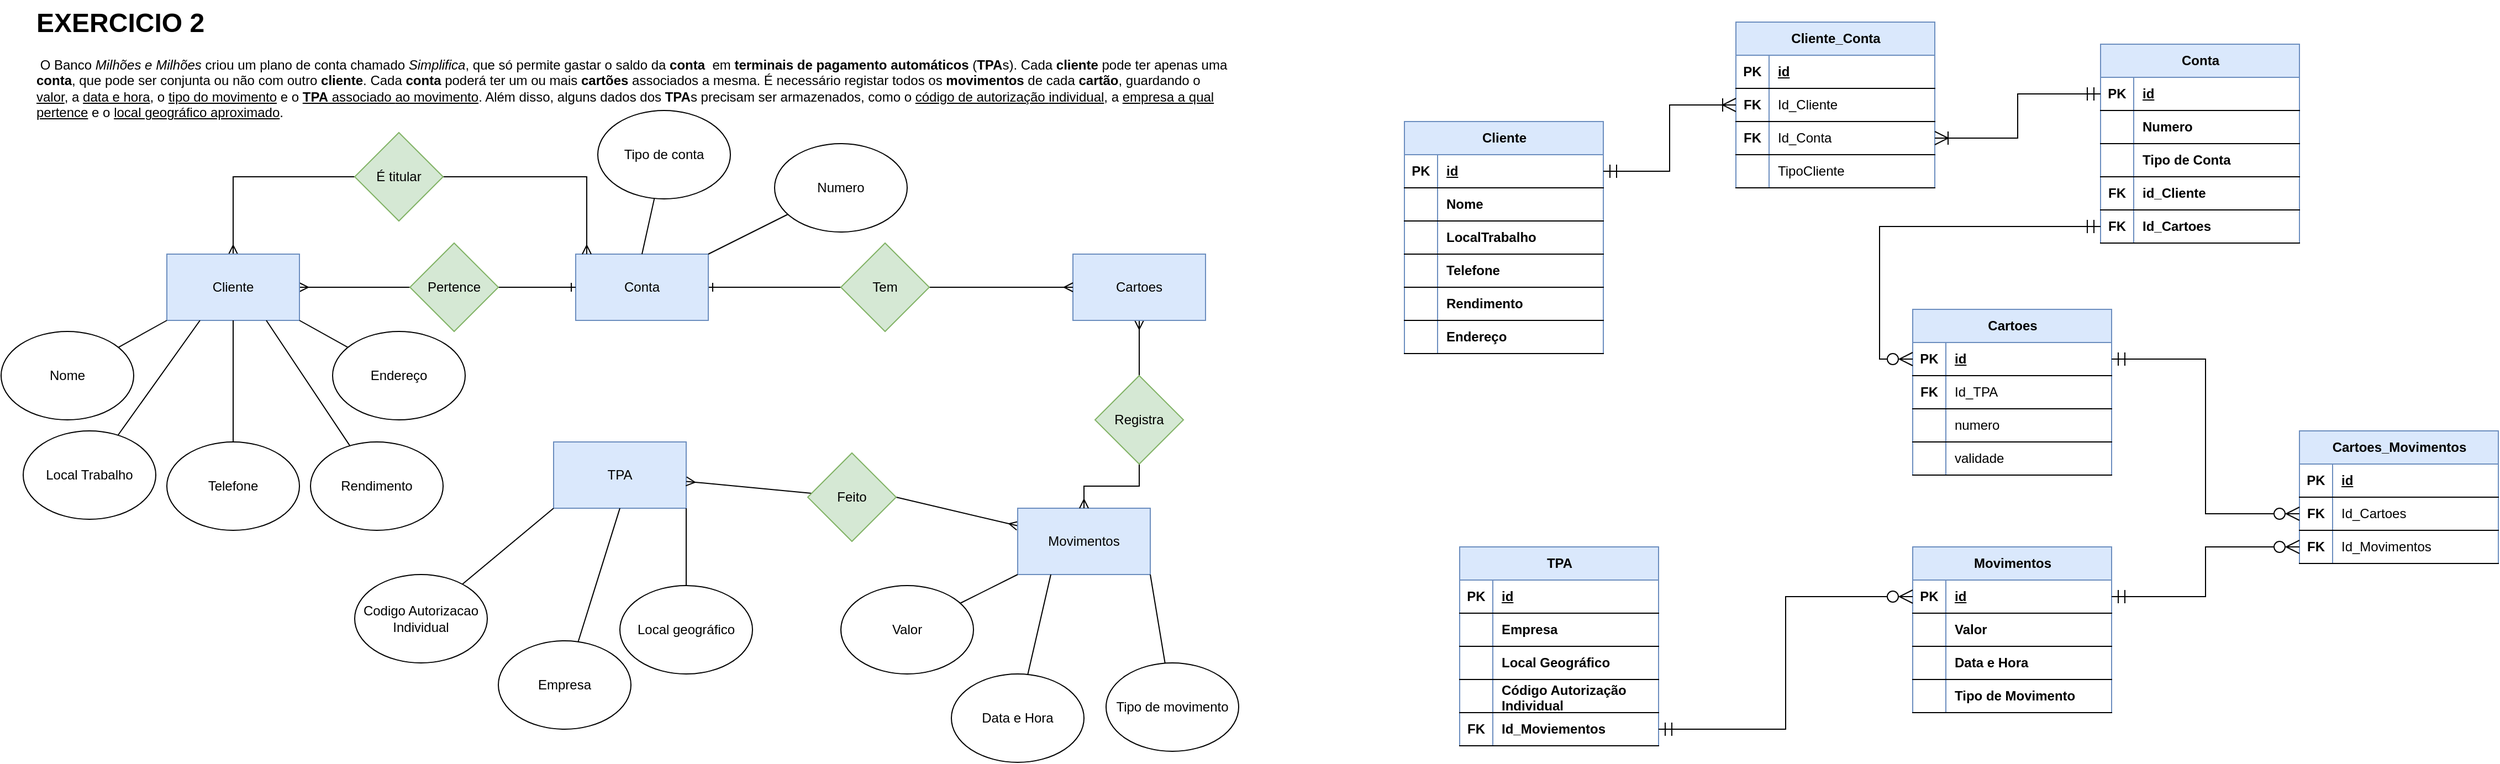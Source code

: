 <mxfile version="24.7.10">
  <diagram name="Página-1" id="wihK5rIHhUDzO9jzg5Nv">
    <mxGraphModel dx="1678" dy="921" grid="1" gridSize="10" guides="1" tooltips="1" connect="1" arrows="1" fold="1" page="1" pageScale="1" pageWidth="1169" pageHeight="827" math="0" shadow="0">
      <root>
        <mxCell id="0" />
        <mxCell id="1" parent="0" />
        <mxCell id="hxuD7A2hRZbyhnJo-juM-1" value="&lt;h1 style=&quot;margin-top: 0px;&quot;&gt;EXERCICIO 2&lt;/h1&gt;&lt;p&gt;&lt;span dir=&quot;ltr&quot; class=&quot;ui-provider mq agt ua avv avw avx avy avz awa awb awc awd awe awf awg awh awi awj awk awl awm awn awo awp awq awr aws awt awu awv aww awx awy awz axa&quot;&gt;&amp;nbsp;O Banco &lt;i&gt;Milhões e Milhões&lt;/i&gt; criou um plano de conta chamado &lt;i&gt;Simplifica&lt;/i&gt;, que só permite gastar o saldo da &lt;strong&gt;conta&amp;nbsp;&amp;nbsp;&lt;/strong&gt;em &lt;strong&gt;terminais de pagamento automáticos &lt;/strong&gt;(&lt;strong&gt;TPA&lt;/strong&gt;s). Cada &lt;strong&gt;cliente&lt;/strong&gt; pode ter apenas uma &lt;strong&gt;conta&lt;/strong&gt;, que pode ser conjunta ou não com outro &lt;strong&gt;cliente&lt;/strong&gt;. Cada &lt;strong&gt;conta&lt;/strong&gt; poderá ter um ou mais &lt;strong&gt;cartões&lt;/strong&gt; associados a mesma. É necessário registar todos os &lt;strong&gt;movimentos&lt;/strong&gt; de cada &lt;strong&gt;cartão&lt;/strong&gt;, guardando o &lt;u&gt;valor&lt;/u&gt;, a &lt;u&gt;data e hora&lt;/u&gt;, o &lt;u&gt;tipo do movimento&lt;/u&gt; e o &lt;strong&gt;&lt;u&gt;TPA&lt;/u&gt;&lt;/strong&gt;&lt;u&gt; associado&amp;nbsp;&lt;/u&gt;&lt;u&gt;ao movimento&lt;/u&gt;. Além disso, alguns dados dos &lt;strong&gt;TPA&lt;/strong&gt;s precisam ser armazenados, como o &lt;u&gt;código de autorização&amp;nbsp;&lt;/u&gt;&lt;u&gt;individual&lt;/u&gt;, a &lt;u&gt;empresa a qual pertence&lt;/u&gt; e o &lt;u&gt;local geográfico aproximado&lt;/u&gt;.&lt;/span&gt;&lt;br&gt;&lt;/p&gt;" style="text;html=1;whiteSpace=wrap;overflow=hidden;rounded=0;" parent="1" vertex="1">
          <mxGeometry x="40" y="20" width="1080" height="200" as="geometry" />
        </mxCell>
        <mxCell id="hxuD7A2hRZbyhnJo-juM-6" style="edgeStyle=orthogonalEdgeStyle;rounded=0;orthogonalLoop=1;jettySize=auto;html=1;entryX=0;entryY=0.5;entryDx=0;entryDy=0;endArrow=none;endFill=0;startArrow=ERmany;startFill=0;" parent="1" source="hxuD7A2hRZbyhnJo-juM-2" target="hxuD7A2hRZbyhnJo-juM-7" edge="1">
          <mxGeometry relative="1" as="geometry" />
        </mxCell>
        <mxCell id="hxuD7A2hRZbyhnJo-juM-48" style="edgeStyle=none;shape=connector;rounded=0;orthogonalLoop=1;jettySize=auto;html=1;entryX=0;entryY=0.5;entryDx=0;entryDy=0;strokeColor=default;align=center;verticalAlign=middle;fontFamily=Helvetica;fontSize=11;fontColor=default;labelBackgroundColor=default;endArrow=none;endFill=0;startArrow=ERmany;startFill=0;" parent="1" source="hxuD7A2hRZbyhnJo-juM-2" target="hxuD7A2hRZbyhnJo-juM-46" edge="1">
          <mxGeometry relative="1" as="geometry">
            <Array as="points">
              <mxPoint x="220" y="180" />
            </Array>
          </mxGeometry>
        </mxCell>
        <mxCell id="hxuD7A2hRZbyhnJo-juM-2" value="Cliente" style="rounded=0;whiteSpace=wrap;html=1;fillColor=#dae8fc;strokeColor=#6c8ebf;" parent="1" vertex="1">
          <mxGeometry x="160" y="250" width="120" height="60" as="geometry" />
        </mxCell>
        <mxCell id="hxuD7A2hRZbyhnJo-juM-11" style="edgeStyle=orthogonalEdgeStyle;rounded=0;orthogonalLoop=1;jettySize=auto;html=1;entryX=0;entryY=0.5;entryDx=0;entryDy=0;endArrow=none;endFill=0;startArrow=ERone;startFill=0;" parent="1" source="hxuD7A2hRZbyhnJo-juM-3" target="hxuD7A2hRZbyhnJo-juM-10" edge="1">
          <mxGeometry relative="1" as="geometry" />
        </mxCell>
        <mxCell id="hxuD7A2hRZbyhnJo-juM-3" value="Conta" style="rounded=0;whiteSpace=wrap;html=1;fillColor=#dae8fc;strokeColor=#6c8ebf;" parent="1" vertex="1">
          <mxGeometry x="530" y="250" width="120" height="60" as="geometry" />
        </mxCell>
        <mxCell id="hxuD7A2hRZbyhnJo-juM-5" style="rounded=0;orthogonalLoop=1;jettySize=auto;html=1;entryX=0.5;entryY=0;entryDx=0;entryDy=0;endArrow=none;endFill=0;" parent="1" source="hxuD7A2hRZbyhnJo-juM-4" target="hxuD7A2hRZbyhnJo-juM-3" edge="1">
          <mxGeometry relative="1" as="geometry" />
        </mxCell>
        <mxCell id="hxuD7A2hRZbyhnJo-juM-4" value="Tipo de conta" style="ellipse;whiteSpace=wrap;html=1;" parent="1" vertex="1">
          <mxGeometry x="550" y="120" width="120" height="80" as="geometry" />
        </mxCell>
        <mxCell id="hxuD7A2hRZbyhnJo-juM-8" style="edgeStyle=orthogonalEdgeStyle;rounded=0;orthogonalLoop=1;jettySize=auto;html=1;entryX=0;entryY=0.5;entryDx=0;entryDy=0;endArrow=ERone;endFill=0;" parent="1" source="hxuD7A2hRZbyhnJo-juM-7" target="hxuD7A2hRZbyhnJo-juM-3" edge="1">
          <mxGeometry relative="1" as="geometry" />
        </mxCell>
        <mxCell id="hxuD7A2hRZbyhnJo-juM-7" value="Pertence" style="rhombus;whiteSpace=wrap;html=1;fillColor=#d5e8d4;strokeColor=#82b366;" parent="1" vertex="1">
          <mxGeometry x="380" y="240" width="80" height="80" as="geometry" />
        </mxCell>
        <mxCell id="hxuD7A2hRZbyhnJo-juM-16" style="edgeStyle=orthogonalEdgeStyle;rounded=0;orthogonalLoop=1;jettySize=auto;html=1;entryX=0.5;entryY=0;entryDx=0;entryDy=0;endArrow=none;endFill=0;startArrow=ERmany;startFill=0;" parent="1" source="hxuD7A2hRZbyhnJo-juM-9" target="hxuD7A2hRZbyhnJo-juM-15" edge="1">
          <mxGeometry relative="1" as="geometry" />
        </mxCell>
        <mxCell id="hxuD7A2hRZbyhnJo-juM-9" value="Cartoes" style="rounded=0;whiteSpace=wrap;html=1;fillColor=#dae8fc;strokeColor=#6c8ebf;" parent="1" vertex="1">
          <mxGeometry x="980" y="250" width="120" height="60" as="geometry" />
        </mxCell>
        <mxCell id="hxuD7A2hRZbyhnJo-juM-13" style="edgeStyle=orthogonalEdgeStyle;rounded=0;orthogonalLoop=1;jettySize=auto;html=1;entryX=0;entryY=0.5;entryDx=0;entryDy=0;endArrow=ERmany;endFill=0;" parent="1" source="hxuD7A2hRZbyhnJo-juM-10" target="hxuD7A2hRZbyhnJo-juM-9" edge="1">
          <mxGeometry relative="1" as="geometry" />
        </mxCell>
        <mxCell id="hxuD7A2hRZbyhnJo-juM-10" value="Tem" style="rhombus;whiteSpace=wrap;html=1;fillColor=#d5e8d4;strokeColor=#82b366;" parent="1" vertex="1">
          <mxGeometry x="770" y="240" width="80" height="80" as="geometry" />
        </mxCell>
        <mxCell id="hxuD7A2hRZbyhnJo-juM-26" style="edgeStyle=none;shape=connector;rounded=0;orthogonalLoop=1;jettySize=auto;html=1;entryX=1;entryY=0.5;entryDx=0;entryDy=0;strokeColor=default;align=center;verticalAlign=middle;fontFamily=Helvetica;fontSize=11;fontColor=default;labelBackgroundColor=default;endArrow=none;endFill=0;startArrow=ERmany;startFill=0;" parent="1" source="hxuD7A2hRZbyhnJo-juM-14" target="hxuD7A2hRZbyhnJo-juM-25" edge="1">
          <mxGeometry relative="1" as="geometry" />
        </mxCell>
        <mxCell id="hxuD7A2hRZbyhnJo-juM-14" value="Movimentos" style="rounded=0;whiteSpace=wrap;html=1;fillColor=#dae8fc;strokeColor=#6c8ebf;" parent="1" vertex="1">
          <mxGeometry x="930" y="480" width="120" height="60" as="geometry" />
        </mxCell>
        <mxCell id="hxuD7A2hRZbyhnJo-juM-17" style="edgeStyle=orthogonalEdgeStyle;rounded=0;orthogonalLoop=1;jettySize=auto;html=1;endArrow=ERmany;endFill=0;" parent="1" source="hxuD7A2hRZbyhnJo-juM-15" target="hxuD7A2hRZbyhnJo-juM-14" edge="1">
          <mxGeometry relative="1" as="geometry" />
        </mxCell>
        <mxCell id="hxuD7A2hRZbyhnJo-juM-15" value="Registra" style="rhombus;whiteSpace=wrap;html=1;fillColor=#d5e8d4;strokeColor=#82b366;" parent="1" vertex="1">
          <mxGeometry x="1000" y="360" width="80" height="80" as="geometry" />
        </mxCell>
        <mxCell id="hxuD7A2hRZbyhnJo-juM-21" style="rounded=0;orthogonalLoop=1;jettySize=auto;html=1;entryX=0;entryY=1;entryDx=0;entryDy=0;endArrow=none;endFill=0;" parent="1" source="hxuD7A2hRZbyhnJo-juM-18" target="hxuD7A2hRZbyhnJo-juM-14" edge="1">
          <mxGeometry relative="1" as="geometry" />
        </mxCell>
        <mxCell id="hxuD7A2hRZbyhnJo-juM-18" value="Valor&lt;span style=&quot;color: rgba(0, 0, 0, 0); font-family: monospace; font-size: 0px; text-align: start; text-wrap: nowrap;&quot;&gt;%3CmxGraphModel%3E%3Croot%3E%3CmxCell%20id%3D%220%22%2F%3E%3CmxCell%20id%3D%221%22%20parent%3D%220%22%2F%3E%3CmxCell%20id%3D%222%22%20value%3D%22Tem%22%20style%3D%22rhombus%3BwhiteSpace%3Dwrap%3Bhtml%3D1%3B%22%20vertex%3D%221%22%20parent%3D%221%22%3E%3CmxGeometry%20x%3D%22770%22%20y%3D%22240%22%20width%3D%2280%22%20height%3D%2280%22%20as%3D%22geometry%22%2F%3E%3C%2FmxCell%3E%3C%2Froot%3E%3C%2FmxGraphModel%3E&lt;/span&gt;" style="ellipse;whiteSpace=wrap;html=1;" parent="1" vertex="1">
          <mxGeometry x="770" y="550" width="120" height="80" as="geometry" />
        </mxCell>
        <mxCell id="hxuD7A2hRZbyhnJo-juM-22" value="" style="edgeStyle=none;shape=connector;rounded=0;orthogonalLoop=1;jettySize=auto;html=1;strokeColor=default;align=center;verticalAlign=middle;fontFamily=Helvetica;fontSize=11;fontColor=default;labelBackgroundColor=default;endArrow=none;endFill=0;entryX=0.25;entryY=1;entryDx=0;entryDy=0;" parent="1" source="hxuD7A2hRZbyhnJo-juM-19" target="hxuD7A2hRZbyhnJo-juM-14" edge="1">
          <mxGeometry relative="1" as="geometry" />
        </mxCell>
        <mxCell id="hxuD7A2hRZbyhnJo-juM-19" value="Data e Hora" style="ellipse;whiteSpace=wrap;html=1;" parent="1" vertex="1">
          <mxGeometry x="870" y="630" width="120" height="80" as="geometry" />
        </mxCell>
        <mxCell id="hxuD7A2hRZbyhnJo-juM-23" style="edgeStyle=none;shape=connector;rounded=0;orthogonalLoop=1;jettySize=auto;html=1;entryX=1;entryY=1;entryDx=0;entryDy=0;strokeColor=default;align=center;verticalAlign=middle;fontFamily=Helvetica;fontSize=11;fontColor=default;labelBackgroundColor=default;endArrow=none;endFill=0;" parent="1" source="hxuD7A2hRZbyhnJo-juM-20" target="hxuD7A2hRZbyhnJo-juM-14" edge="1">
          <mxGeometry relative="1" as="geometry" />
        </mxCell>
        <mxCell id="hxuD7A2hRZbyhnJo-juM-20" value="Tipo de movimento" style="ellipse;whiteSpace=wrap;html=1;" parent="1" vertex="1">
          <mxGeometry x="1010" y="620" width="120" height="80" as="geometry" />
        </mxCell>
        <mxCell id="hxuD7A2hRZbyhnJo-juM-24" value="TPA" style="rounded=0;whiteSpace=wrap;html=1;fillColor=#dae8fc;strokeColor=#6c8ebf;" parent="1" vertex="1">
          <mxGeometry x="510" y="420" width="120" height="60" as="geometry" />
        </mxCell>
        <mxCell id="hxuD7A2hRZbyhnJo-juM-27" style="edgeStyle=none;shape=connector;rounded=0;orthogonalLoop=1;jettySize=auto;html=1;strokeColor=default;align=center;verticalAlign=middle;fontFamily=Helvetica;fontSize=11;fontColor=default;labelBackgroundColor=default;endArrow=ERmany;endFill=0;" parent="1" source="hxuD7A2hRZbyhnJo-juM-25" target="hxuD7A2hRZbyhnJo-juM-24" edge="1">
          <mxGeometry relative="1" as="geometry" />
        </mxCell>
        <mxCell id="hxuD7A2hRZbyhnJo-juM-25" value="Feito" style="rhombus;whiteSpace=wrap;html=1;fillColor=#d5e8d4;strokeColor=#82b366;" parent="1" vertex="1">
          <mxGeometry x="740" y="430" width="80" height="80" as="geometry" />
        </mxCell>
        <mxCell id="hxuD7A2hRZbyhnJo-juM-33" style="edgeStyle=none;shape=connector;rounded=0;orthogonalLoop=1;jettySize=auto;html=1;entryX=0;entryY=1;entryDx=0;entryDy=0;strokeColor=default;align=center;verticalAlign=middle;fontFamily=Helvetica;fontSize=11;fontColor=default;labelBackgroundColor=default;endArrow=none;endFill=0;" parent="1" source="hxuD7A2hRZbyhnJo-juM-28" target="hxuD7A2hRZbyhnJo-juM-24" edge="1">
          <mxGeometry relative="1" as="geometry" />
        </mxCell>
        <mxCell id="hxuD7A2hRZbyhnJo-juM-28" value="Codigo Autorizacao Individual" style="ellipse;whiteSpace=wrap;html=1;" parent="1" vertex="1">
          <mxGeometry x="330" y="540" width="120" height="80" as="geometry" />
        </mxCell>
        <mxCell id="hxuD7A2hRZbyhnJo-juM-32" style="edgeStyle=none;shape=connector;rounded=0;orthogonalLoop=1;jettySize=auto;html=1;entryX=0.5;entryY=1;entryDx=0;entryDy=0;strokeColor=default;align=center;verticalAlign=middle;fontFamily=Helvetica;fontSize=11;fontColor=default;labelBackgroundColor=default;endArrow=none;endFill=0;" parent="1" source="hxuD7A2hRZbyhnJo-juM-29" target="hxuD7A2hRZbyhnJo-juM-24" edge="1">
          <mxGeometry relative="1" as="geometry" />
        </mxCell>
        <mxCell id="hxuD7A2hRZbyhnJo-juM-29" value="Empresa&lt;span style=&quot;color: rgba(0, 0, 0, 0); font-family: monospace; font-size: 0px; text-align: start; text-wrap: nowrap;&quot;&gt;%3CmxGraphModel%3E%3Croot%3E%3CmxCell%20id%3D%220%22%2F%3E%3CmxCell%20id%3D%221%22%20parent%3D%220%22%2F%3E%3CmxCell%20id%3D%222%22%20value%3D%22Codigo%20Autorizacao%20Individual%22%20style%3D%22ellipse%3BwhiteSpace%3Dwrap%3Bhtml%3D1%3B%22%20vertex%3D%221%22%20parent%3D%221%22%3E%3CmxGeometry%20x%3D%22390%22%20y%3D%22590%22%20width%3D%22120%22%20height%3D%2280%22%20as%3D%22geometry%22%2F%3E%3C%2FmxCell%3E%3C%2Froot%3E%3C%2FmxGraphModel%3E&lt;/span&gt;" style="ellipse;whiteSpace=wrap;html=1;" parent="1" vertex="1">
          <mxGeometry x="460" y="600" width="120" height="80" as="geometry" />
        </mxCell>
        <mxCell id="hxuD7A2hRZbyhnJo-juM-31" style="edgeStyle=none;shape=connector;rounded=0;orthogonalLoop=1;jettySize=auto;html=1;entryX=1;entryY=1;entryDx=0;entryDy=0;strokeColor=default;align=center;verticalAlign=middle;fontFamily=Helvetica;fontSize=11;fontColor=default;labelBackgroundColor=default;endArrow=none;endFill=0;" parent="1" source="hxuD7A2hRZbyhnJo-juM-30" target="hxuD7A2hRZbyhnJo-juM-24" edge="1">
          <mxGeometry relative="1" as="geometry" />
        </mxCell>
        <mxCell id="hxuD7A2hRZbyhnJo-juM-30" value="Local geográfico" style="ellipse;whiteSpace=wrap;html=1;" parent="1" vertex="1">
          <mxGeometry x="570" y="550" width="120" height="80" as="geometry" />
        </mxCell>
        <mxCell id="hxuD7A2hRZbyhnJo-juM-38" style="edgeStyle=none;shape=connector;rounded=0;orthogonalLoop=1;jettySize=auto;html=1;entryX=0;entryY=1;entryDx=0;entryDy=0;strokeColor=default;align=center;verticalAlign=middle;fontFamily=Helvetica;fontSize=11;fontColor=default;labelBackgroundColor=default;endArrow=none;endFill=0;" parent="1" source="hxuD7A2hRZbyhnJo-juM-34" target="hxuD7A2hRZbyhnJo-juM-2" edge="1">
          <mxGeometry relative="1" as="geometry" />
        </mxCell>
        <mxCell id="hxuD7A2hRZbyhnJo-juM-34" value="Nome&lt;span style=&quot;color: rgba(0, 0, 0, 0); font-family: monospace; font-size: 0px; text-align: start; text-wrap: nowrap;&quot;&gt;%3CmxGraphModel%3E%3Croot%3E%3CmxCell%20id%3D%220%22%2F%3E%3CmxCell%20id%3D%221%22%20parent%3D%220%22%2F%3E%3CmxCell%20id%3D%222%22%20value%3D%22Tipo%20de%20conta%22%20style%3D%22ellipse%3BwhiteSpace%3Dwrap%3Bhtml%3D1%3B%22%20vertex%3D%221%22%20parent%3D%221%22%3E%3CmxGeometry%20x%3D%22530%22%20y%3D%22130%22%20width%3D%22120%22%20height%3D%2280%22%20as%3D%22geometry%22%2F%3E%3C%2FmxCell%3E%3C%2Froot%3E%3C%2FmxGraphModel%3E&lt;/span&gt;" style="ellipse;whiteSpace=wrap;html=1;" parent="1" vertex="1">
          <mxGeometry x="10" y="320" width="120" height="80" as="geometry" />
        </mxCell>
        <mxCell id="hxuD7A2hRZbyhnJo-juM-40" style="edgeStyle=none;shape=connector;rounded=0;orthogonalLoop=1;jettySize=auto;html=1;entryX=0.5;entryY=1;entryDx=0;entryDy=0;strokeColor=default;align=center;verticalAlign=middle;fontFamily=Helvetica;fontSize=11;fontColor=default;labelBackgroundColor=default;endArrow=none;endFill=0;" parent="1" source="hxuD7A2hRZbyhnJo-juM-35" target="hxuD7A2hRZbyhnJo-juM-2" edge="1">
          <mxGeometry relative="1" as="geometry" />
        </mxCell>
        <mxCell id="hxuD7A2hRZbyhnJo-juM-35" value="Telefone" style="ellipse;whiteSpace=wrap;html=1;" parent="1" vertex="1">
          <mxGeometry x="160" y="420" width="120" height="80" as="geometry" />
        </mxCell>
        <mxCell id="hxuD7A2hRZbyhnJo-juM-41" style="edgeStyle=none;shape=connector;rounded=0;orthogonalLoop=1;jettySize=auto;html=1;entryX=1;entryY=1;entryDx=0;entryDy=0;strokeColor=default;align=center;verticalAlign=middle;fontFamily=Helvetica;fontSize=11;fontColor=default;labelBackgroundColor=default;endArrow=none;endFill=0;" parent="1" source="hxuD7A2hRZbyhnJo-juM-36" target="hxuD7A2hRZbyhnJo-juM-2" edge="1">
          <mxGeometry relative="1" as="geometry" />
        </mxCell>
        <mxCell id="hxuD7A2hRZbyhnJo-juM-36" value="Endereço" style="ellipse;whiteSpace=wrap;html=1;" parent="1" vertex="1">
          <mxGeometry x="310" y="320" width="120" height="80" as="geometry" />
        </mxCell>
        <mxCell id="hxuD7A2hRZbyhnJo-juM-39" style="edgeStyle=none;shape=connector;rounded=0;orthogonalLoop=1;jettySize=auto;html=1;entryX=0.25;entryY=1;entryDx=0;entryDy=0;strokeColor=default;align=center;verticalAlign=middle;fontFamily=Helvetica;fontSize=11;fontColor=default;labelBackgroundColor=default;endArrow=none;endFill=0;" parent="1" source="hxuD7A2hRZbyhnJo-juM-37" target="hxuD7A2hRZbyhnJo-juM-2" edge="1">
          <mxGeometry relative="1" as="geometry" />
        </mxCell>
        <mxCell id="hxuD7A2hRZbyhnJo-juM-37" value="Local Trabalho" style="ellipse;whiteSpace=wrap;html=1;" parent="1" vertex="1">
          <mxGeometry x="30" y="410" width="120" height="80" as="geometry" />
        </mxCell>
        <mxCell id="hxuD7A2hRZbyhnJo-juM-43" style="edgeStyle=none;shape=connector;rounded=0;orthogonalLoop=1;jettySize=auto;html=1;entryX=0.75;entryY=1;entryDx=0;entryDy=0;strokeColor=default;align=center;verticalAlign=middle;fontFamily=Helvetica;fontSize=11;fontColor=default;labelBackgroundColor=default;endArrow=none;endFill=0;" parent="1" source="hxuD7A2hRZbyhnJo-juM-42" target="hxuD7A2hRZbyhnJo-juM-2" edge="1">
          <mxGeometry relative="1" as="geometry" />
        </mxCell>
        <mxCell id="hxuD7A2hRZbyhnJo-juM-42" value="Rendimento" style="ellipse;whiteSpace=wrap;html=1;" parent="1" vertex="1">
          <mxGeometry x="290" y="420" width="120" height="80" as="geometry" />
        </mxCell>
        <mxCell id="hxuD7A2hRZbyhnJo-juM-45" style="edgeStyle=none;shape=connector;rounded=0;orthogonalLoop=1;jettySize=auto;html=1;entryX=1;entryY=0;entryDx=0;entryDy=0;strokeColor=default;align=center;verticalAlign=middle;fontFamily=Helvetica;fontSize=11;fontColor=default;labelBackgroundColor=default;endArrow=none;endFill=0;" parent="1" source="hxuD7A2hRZbyhnJo-juM-44" target="hxuD7A2hRZbyhnJo-juM-3" edge="1">
          <mxGeometry relative="1" as="geometry" />
        </mxCell>
        <mxCell id="hxuD7A2hRZbyhnJo-juM-44" value="Numero" style="ellipse;whiteSpace=wrap;html=1;" parent="1" vertex="1">
          <mxGeometry x="710" y="150" width="120" height="80" as="geometry" />
        </mxCell>
        <mxCell id="hxuD7A2hRZbyhnJo-juM-47" style="edgeStyle=none;shape=connector;rounded=0;orthogonalLoop=1;jettySize=auto;html=1;strokeColor=default;align=center;verticalAlign=middle;fontFamily=Helvetica;fontSize=11;fontColor=default;labelBackgroundColor=default;endArrow=ERmany;endFill=0;exitX=1;exitY=0.5;exitDx=0;exitDy=0;" parent="1" source="hxuD7A2hRZbyhnJo-juM-46" edge="1">
          <mxGeometry relative="1" as="geometry">
            <mxPoint x="540" y="250" as="targetPoint" />
            <Array as="points">
              <mxPoint x="470" y="180" />
              <mxPoint x="540" y="180" />
            </Array>
          </mxGeometry>
        </mxCell>
        <mxCell id="hxuD7A2hRZbyhnJo-juM-46" value="É titular" style="rhombus;whiteSpace=wrap;html=1;fillColor=#d5e8d4;strokeColor=#82b366;" parent="1" vertex="1">
          <mxGeometry x="330" y="140" width="80" height="80" as="geometry" />
        </mxCell>
        <mxCell id="lR7hFA7RDcLRSBVX-X6Z-1" value="Cliente" style="shape=table;startSize=30;container=1;collapsible=1;childLayout=tableLayout;fixedRows=1;rowLines=0;fontStyle=1;align=center;resizeLast=1;html=1;fillColor=#dae8fc;strokeColor=#6c8ebf;" parent="1" vertex="1">
          <mxGeometry x="1280" y="130" width="180" height="210" as="geometry" />
        </mxCell>
        <mxCell id="lR7hFA7RDcLRSBVX-X6Z-2" value="" style="shape=tableRow;horizontal=0;startSize=0;swimlaneHead=0;swimlaneBody=0;fillColor=none;collapsible=0;dropTarget=0;points=[[0,0.5],[1,0.5]];portConstraint=eastwest;top=0;left=0;right=0;bottom=1;" parent="lR7hFA7RDcLRSBVX-X6Z-1" vertex="1">
          <mxGeometry y="30" width="180" height="30" as="geometry" />
        </mxCell>
        <mxCell id="lR7hFA7RDcLRSBVX-X6Z-3" value="PK" style="shape=partialRectangle;connectable=0;fillColor=none;top=0;left=0;bottom=0;right=0;fontStyle=1;overflow=hidden;whiteSpace=wrap;html=1;" parent="lR7hFA7RDcLRSBVX-X6Z-2" vertex="1">
          <mxGeometry width="30" height="30" as="geometry">
            <mxRectangle width="30" height="30" as="alternateBounds" />
          </mxGeometry>
        </mxCell>
        <mxCell id="lR7hFA7RDcLRSBVX-X6Z-4" value="id" style="shape=partialRectangle;connectable=0;fillColor=none;top=0;left=0;bottom=0;right=0;align=left;spacingLeft=6;fontStyle=5;overflow=hidden;whiteSpace=wrap;html=1;" parent="lR7hFA7RDcLRSBVX-X6Z-2" vertex="1">
          <mxGeometry x="30" width="150" height="30" as="geometry">
            <mxRectangle width="150" height="30" as="alternateBounds" />
          </mxGeometry>
        </mxCell>
        <mxCell id="lR7hFA7RDcLRSBVX-X6Z-14" value="" style="shape=tableRow;horizontal=0;startSize=0;swimlaneHead=0;swimlaneBody=0;fillColor=none;collapsible=0;dropTarget=0;points=[[0,0.5],[1,0.5]];portConstraint=eastwest;top=0;left=0;right=0;bottom=1;" parent="lR7hFA7RDcLRSBVX-X6Z-1" vertex="1">
          <mxGeometry y="60" width="180" height="30" as="geometry" />
        </mxCell>
        <mxCell id="lR7hFA7RDcLRSBVX-X6Z-15" value="" style="shape=partialRectangle;connectable=0;fillColor=none;top=0;left=0;bottom=0;right=0;fontStyle=1;overflow=hidden;whiteSpace=wrap;html=1;" parent="lR7hFA7RDcLRSBVX-X6Z-14" vertex="1">
          <mxGeometry width="30" height="30" as="geometry">
            <mxRectangle width="30" height="30" as="alternateBounds" />
          </mxGeometry>
        </mxCell>
        <mxCell id="lR7hFA7RDcLRSBVX-X6Z-16" value="&lt;b&gt;Nome&lt;/b&gt;" style="shape=partialRectangle;connectable=0;fillColor=none;top=0;left=0;bottom=0;right=0;align=left;spacingLeft=6;fontStyle=0;overflow=hidden;whiteSpace=wrap;html=1;" parent="lR7hFA7RDcLRSBVX-X6Z-14" vertex="1">
          <mxGeometry x="30" width="150" height="30" as="geometry">
            <mxRectangle width="150" height="30" as="alternateBounds" />
          </mxGeometry>
        </mxCell>
        <mxCell id="lR7hFA7RDcLRSBVX-X6Z-17" value="" style="shape=tableRow;horizontal=0;startSize=0;swimlaneHead=0;swimlaneBody=0;fillColor=none;collapsible=0;dropTarget=0;points=[[0,0.5],[1,0.5]];portConstraint=eastwest;top=0;left=0;right=0;bottom=1;" parent="lR7hFA7RDcLRSBVX-X6Z-1" vertex="1">
          <mxGeometry y="90" width="180" height="30" as="geometry" />
        </mxCell>
        <mxCell id="lR7hFA7RDcLRSBVX-X6Z-18" value="" style="shape=partialRectangle;connectable=0;fillColor=none;top=0;left=0;bottom=0;right=0;fontStyle=1;overflow=hidden;whiteSpace=wrap;html=1;" parent="lR7hFA7RDcLRSBVX-X6Z-17" vertex="1">
          <mxGeometry width="30" height="30" as="geometry">
            <mxRectangle width="30" height="30" as="alternateBounds" />
          </mxGeometry>
        </mxCell>
        <mxCell id="lR7hFA7RDcLRSBVX-X6Z-19" value="LocalTrabalho" style="shape=partialRectangle;connectable=0;fillColor=none;top=0;left=0;bottom=0;right=0;align=left;spacingLeft=6;fontStyle=1;overflow=hidden;whiteSpace=wrap;html=1;" parent="lR7hFA7RDcLRSBVX-X6Z-17" vertex="1">
          <mxGeometry x="30" width="150" height="30" as="geometry">
            <mxRectangle width="150" height="30" as="alternateBounds" />
          </mxGeometry>
        </mxCell>
        <mxCell id="lR7hFA7RDcLRSBVX-X6Z-20" value="" style="shape=tableRow;horizontal=0;startSize=0;swimlaneHead=0;swimlaneBody=0;fillColor=none;collapsible=0;dropTarget=0;points=[[0,0.5],[1,0.5]];portConstraint=eastwest;top=0;left=0;right=0;bottom=1;" parent="lR7hFA7RDcLRSBVX-X6Z-1" vertex="1">
          <mxGeometry y="120" width="180" height="30" as="geometry" />
        </mxCell>
        <mxCell id="lR7hFA7RDcLRSBVX-X6Z-21" value="" style="shape=partialRectangle;connectable=0;fillColor=none;top=0;left=0;bottom=0;right=0;fontStyle=1;overflow=hidden;whiteSpace=wrap;html=1;" parent="lR7hFA7RDcLRSBVX-X6Z-20" vertex="1">
          <mxGeometry width="30" height="30" as="geometry">
            <mxRectangle width="30" height="30" as="alternateBounds" />
          </mxGeometry>
        </mxCell>
        <mxCell id="lR7hFA7RDcLRSBVX-X6Z-22" value="Telefone" style="shape=partialRectangle;connectable=0;fillColor=none;top=0;left=0;bottom=0;right=0;align=left;spacingLeft=6;fontStyle=1;overflow=hidden;whiteSpace=wrap;html=1;" parent="lR7hFA7RDcLRSBVX-X6Z-20" vertex="1">
          <mxGeometry x="30" width="150" height="30" as="geometry">
            <mxRectangle width="150" height="30" as="alternateBounds" />
          </mxGeometry>
        </mxCell>
        <mxCell id="lR7hFA7RDcLRSBVX-X6Z-23" value="" style="shape=tableRow;horizontal=0;startSize=0;swimlaneHead=0;swimlaneBody=0;fillColor=none;collapsible=0;dropTarget=0;points=[[0,0.5],[1,0.5]];portConstraint=eastwest;top=0;left=0;right=0;bottom=1;" parent="lR7hFA7RDcLRSBVX-X6Z-1" vertex="1">
          <mxGeometry y="150" width="180" height="30" as="geometry" />
        </mxCell>
        <mxCell id="lR7hFA7RDcLRSBVX-X6Z-24" value="" style="shape=partialRectangle;connectable=0;fillColor=none;top=0;left=0;bottom=0;right=0;fontStyle=1;overflow=hidden;whiteSpace=wrap;html=1;" parent="lR7hFA7RDcLRSBVX-X6Z-23" vertex="1">
          <mxGeometry width="30" height="30" as="geometry">
            <mxRectangle width="30" height="30" as="alternateBounds" />
          </mxGeometry>
        </mxCell>
        <mxCell id="lR7hFA7RDcLRSBVX-X6Z-25" value="Rendimento" style="shape=partialRectangle;connectable=0;fillColor=none;top=0;left=0;bottom=0;right=0;align=left;spacingLeft=6;fontStyle=1;overflow=hidden;whiteSpace=wrap;html=1;" parent="lR7hFA7RDcLRSBVX-X6Z-23" vertex="1">
          <mxGeometry x="30" width="150" height="30" as="geometry">
            <mxRectangle width="150" height="30" as="alternateBounds" />
          </mxGeometry>
        </mxCell>
        <mxCell id="lR7hFA7RDcLRSBVX-X6Z-26" value="" style="shape=tableRow;horizontal=0;startSize=0;swimlaneHead=0;swimlaneBody=0;fillColor=none;collapsible=0;dropTarget=0;points=[[0,0.5],[1,0.5]];portConstraint=eastwest;top=0;left=0;right=0;bottom=1;" parent="lR7hFA7RDcLRSBVX-X6Z-1" vertex="1">
          <mxGeometry y="180" width="180" height="30" as="geometry" />
        </mxCell>
        <mxCell id="lR7hFA7RDcLRSBVX-X6Z-27" value="" style="shape=partialRectangle;connectable=0;fillColor=none;top=0;left=0;bottom=0;right=0;fontStyle=1;overflow=hidden;whiteSpace=wrap;html=1;" parent="lR7hFA7RDcLRSBVX-X6Z-26" vertex="1">
          <mxGeometry width="30" height="30" as="geometry">
            <mxRectangle width="30" height="30" as="alternateBounds" />
          </mxGeometry>
        </mxCell>
        <mxCell id="lR7hFA7RDcLRSBVX-X6Z-28" value="Endereço" style="shape=partialRectangle;connectable=0;fillColor=none;top=0;left=0;bottom=0;right=0;align=left;spacingLeft=6;fontStyle=1;overflow=hidden;whiteSpace=wrap;html=1;" parent="lR7hFA7RDcLRSBVX-X6Z-26" vertex="1">
          <mxGeometry x="30" width="150" height="30" as="geometry">
            <mxRectangle width="150" height="30" as="alternateBounds" />
          </mxGeometry>
        </mxCell>
        <mxCell id="un25PIa2x9F7OrHEsd5e-1" value="Conta" style="shape=table;startSize=30;container=1;collapsible=1;childLayout=tableLayout;fixedRows=1;rowLines=0;fontStyle=1;align=center;resizeLast=1;html=1;fillColor=#dae8fc;strokeColor=#6c8ebf;" vertex="1" parent="1">
          <mxGeometry x="1910" y="60" width="180" height="180" as="geometry" />
        </mxCell>
        <mxCell id="un25PIa2x9F7OrHEsd5e-2" value="" style="shape=tableRow;horizontal=0;startSize=0;swimlaneHead=0;swimlaneBody=0;fillColor=none;collapsible=0;dropTarget=0;points=[[0,0.5],[1,0.5]];portConstraint=eastwest;top=0;left=0;right=0;bottom=1;" vertex="1" parent="un25PIa2x9F7OrHEsd5e-1">
          <mxGeometry y="30" width="180" height="30" as="geometry" />
        </mxCell>
        <mxCell id="un25PIa2x9F7OrHEsd5e-3" value="PK" style="shape=partialRectangle;connectable=0;fillColor=none;top=0;left=0;bottom=0;right=0;fontStyle=1;overflow=hidden;whiteSpace=wrap;html=1;" vertex="1" parent="un25PIa2x9F7OrHEsd5e-2">
          <mxGeometry width="30" height="30" as="geometry">
            <mxRectangle width="30" height="30" as="alternateBounds" />
          </mxGeometry>
        </mxCell>
        <mxCell id="un25PIa2x9F7OrHEsd5e-4" value="id" style="shape=partialRectangle;connectable=0;fillColor=none;top=0;left=0;bottom=0;right=0;align=left;spacingLeft=6;fontStyle=5;overflow=hidden;whiteSpace=wrap;html=1;" vertex="1" parent="un25PIa2x9F7OrHEsd5e-2">
          <mxGeometry x="30" width="150" height="30" as="geometry">
            <mxRectangle width="150" height="30" as="alternateBounds" />
          </mxGeometry>
        </mxCell>
        <mxCell id="un25PIa2x9F7OrHEsd5e-5" value="" style="shape=tableRow;horizontal=0;startSize=0;swimlaneHead=0;swimlaneBody=0;fillColor=none;collapsible=0;dropTarget=0;points=[[0,0.5],[1,0.5]];portConstraint=eastwest;top=0;left=0;right=0;bottom=1;" vertex="1" parent="un25PIa2x9F7OrHEsd5e-1">
          <mxGeometry y="60" width="180" height="30" as="geometry" />
        </mxCell>
        <mxCell id="un25PIa2x9F7OrHEsd5e-6" value="" style="shape=partialRectangle;connectable=0;fillColor=none;top=0;left=0;bottom=0;right=0;fontStyle=1;overflow=hidden;whiteSpace=wrap;html=1;" vertex="1" parent="un25PIa2x9F7OrHEsd5e-5">
          <mxGeometry width="30" height="30" as="geometry">
            <mxRectangle width="30" height="30" as="alternateBounds" />
          </mxGeometry>
        </mxCell>
        <mxCell id="un25PIa2x9F7OrHEsd5e-7" value="&lt;b&gt;Numero&lt;/b&gt;" style="shape=partialRectangle;connectable=0;fillColor=none;top=0;left=0;bottom=0;right=0;align=left;spacingLeft=6;fontStyle=0;overflow=hidden;whiteSpace=wrap;html=1;" vertex="1" parent="un25PIa2x9F7OrHEsd5e-5">
          <mxGeometry x="30" width="150" height="30" as="geometry">
            <mxRectangle width="150" height="30" as="alternateBounds" />
          </mxGeometry>
        </mxCell>
        <mxCell id="un25PIa2x9F7OrHEsd5e-8" value="" style="shape=tableRow;horizontal=0;startSize=0;swimlaneHead=0;swimlaneBody=0;fillColor=none;collapsible=0;dropTarget=0;points=[[0,0.5],[1,0.5]];portConstraint=eastwest;top=0;left=0;right=0;bottom=1;" vertex="1" parent="un25PIa2x9F7OrHEsd5e-1">
          <mxGeometry y="90" width="180" height="30" as="geometry" />
        </mxCell>
        <mxCell id="un25PIa2x9F7OrHEsd5e-9" value="" style="shape=partialRectangle;connectable=0;fillColor=none;top=0;left=0;bottom=0;right=0;fontStyle=1;overflow=hidden;whiteSpace=wrap;html=1;" vertex="1" parent="un25PIa2x9F7OrHEsd5e-8">
          <mxGeometry width="30" height="30" as="geometry">
            <mxRectangle width="30" height="30" as="alternateBounds" />
          </mxGeometry>
        </mxCell>
        <mxCell id="un25PIa2x9F7OrHEsd5e-10" value="Tipo de Conta" style="shape=partialRectangle;connectable=0;fillColor=none;top=0;left=0;bottom=0;right=0;align=left;spacingLeft=6;fontStyle=1;overflow=hidden;whiteSpace=wrap;html=1;" vertex="1" parent="un25PIa2x9F7OrHEsd5e-8">
          <mxGeometry x="30" width="150" height="30" as="geometry">
            <mxRectangle width="150" height="30" as="alternateBounds" />
          </mxGeometry>
        </mxCell>
        <mxCell id="un25PIa2x9F7OrHEsd5e-64" value="" style="shape=tableRow;horizontal=0;startSize=0;swimlaneHead=0;swimlaneBody=0;fillColor=none;collapsible=0;dropTarget=0;points=[[0,0.5],[1,0.5]];portConstraint=eastwest;top=0;left=0;right=0;bottom=1;" vertex="1" parent="un25PIa2x9F7OrHEsd5e-1">
          <mxGeometry y="120" width="180" height="30" as="geometry" />
        </mxCell>
        <mxCell id="un25PIa2x9F7OrHEsd5e-65" value="FK" style="shape=partialRectangle;connectable=0;fillColor=none;top=0;left=0;bottom=0;right=0;fontStyle=1;overflow=hidden;whiteSpace=wrap;html=1;" vertex="1" parent="un25PIa2x9F7OrHEsd5e-64">
          <mxGeometry width="30" height="30" as="geometry">
            <mxRectangle width="30" height="30" as="alternateBounds" />
          </mxGeometry>
        </mxCell>
        <mxCell id="un25PIa2x9F7OrHEsd5e-66" value="id_Cliente" style="shape=partialRectangle;connectable=0;fillColor=none;top=0;left=0;bottom=0;right=0;align=left;spacingLeft=6;fontStyle=1;overflow=hidden;whiteSpace=wrap;html=1;" vertex="1" parent="un25PIa2x9F7OrHEsd5e-64">
          <mxGeometry x="30" width="150" height="30" as="geometry">
            <mxRectangle width="150" height="30" as="alternateBounds" />
          </mxGeometry>
        </mxCell>
        <mxCell id="un25PIa2x9F7OrHEsd5e-60" value="" style="shape=tableRow;horizontal=0;startSize=0;swimlaneHead=0;swimlaneBody=0;fillColor=none;collapsible=0;dropTarget=0;points=[[0,0.5],[1,0.5]];portConstraint=eastwest;top=0;left=0;right=0;bottom=1;" vertex="1" parent="un25PIa2x9F7OrHEsd5e-1">
          <mxGeometry y="150" width="180" height="30" as="geometry" />
        </mxCell>
        <mxCell id="un25PIa2x9F7OrHEsd5e-61" value="FK" style="shape=partialRectangle;connectable=0;fillColor=none;top=0;left=0;bottom=0;right=0;fontStyle=1;overflow=hidden;whiteSpace=wrap;html=1;" vertex="1" parent="un25PIa2x9F7OrHEsd5e-60">
          <mxGeometry width="30" height="30" as="geometry">
            <mxRectangle width="30" height="30" as="alternateBounds" />
          </mxGeometry>
        </mxCell>
        <mxCell id="un25PIa2x9F7OrHEsd5e-62" value="Id_Cartoes" style="shape=partialRectangle;connectable=0;fillColor=none;top=0;left=0;bottom=0;right=0;align=left;spacingLeft=6;fontStyle=1;overflow=hidden;whiteSpace=wrap;html=1;" vertex="1" parent="un25PIa2x9F7OrHEsd5e-60">
          <mxGeometry x="30" width="150" height="30" as="geometry">
            <mxRectangle width="150" height="30" as="alternateBounds" />
          </mxGeometry>
        </mxCell>
        <mxCell id="un25PIa2x9F7OrHEsd5e-20" value="Movimentos" style="shape=table;startSize=30;container=1;collapsible=1;childLayout=tableLayout;fixedRows=1;rowLines=0;fontStyle=1;align=center;resizeLast=1;html=1;fillColor=#dae8fc;strokeColor=#6c8ebf;" vertex="1" parent="1">
          <mxGeometry x="1740" y="515" width="180" height="150" as="geometry" />
        </mxCell>
        <mxCell id="un25PIa2x9F7OrHEsd5e-21" value="" style="shape=tableRow;horizontal=0;startSize=0;swimlaneHead=0;swimlaneBody=0;fillColor=none;collapsible=0;dropTarget=0;points=[[0,0.5],[1,0.5]];portConstraint=eastwest;top=0;left=0;right=0;bottom=1;" vertex="1" parent="un25PIa2x9F7OrHEsd5e-20">
          <mxGeometry y="30" width="180" height="30" as="geometry" />
        </mxCell>
        <mxCell id="un25PIa2x9F7OrHEsd5e-22" value="PK" style="shape=partialRectangle;connectable=0;fillColor=none;top=0;left=0;bottom=0;right=0;fontStyle=1;overflow=hidden;whiteSpace=wrap;html=1;" vertex="1" parent="un25PIa2x9F7OrHEsd5e-21">
          <mxGeometry width="30" height="30" as="geometry">
            <mxRectangle width="30" height="30" as="alternateBounds" />
          </mxGeometry>
        </mxCell>
        <mxCell id="un25PIa2x9F7OrHEsd5e-23" value="id" style="shape=partialRectangle;connectable=0;fillColor=none;top=0;left=0;bottom=0;right=0;align=left;spacingLeft=6;fontStyle=5;overflow=hidden;whiteSpace=wrap;html=1;" vertex="1" parent="un25PIa2x9F7OrHEsd5e-21">
          <mxGeometry x="30" width="150" height="30" as="geometry">
            <mxRectangle width="150" height="30" as="alternateBounds" />
          </mxGeometry>
        </mxCell>
        <mxCell id="un25PIa2x9F7OrHEsd5e-24" value="" style="shape=tableRow;horizontal=0;startSize=0;swimlaneHead=0;swimlaneBody=0;fillColor=none;collapsible=0;dropTarget=0;points=[[0,0.5],[1,0.5]];portConstraint=eastwest;top=0;left=0;right=0;bottom=1;" vertex="1" parent="un25PIa2x9F7OrHEsd5e-20">
          <mxGeometry y="60" width="180" height="30" as="geometry" />
        </mxCell>
        <mxCell id="un25PIa2x9F7OrHEsd5e-25" value="" style="shape=partialRectangle;connectable=0;fillColor=none;top=0;left=0;bottom=0;right=0;fontStyle=1;overflow=hidden;whiteSpace=wrap;html=1;" vertex="1" parent="un25PIa2x9F7OrHEsd5e-24">
          <mxGeometry width="30" height="30" as="geometry">
            <mxRectangle width="30" height="30" as="alternateBounds" />
          </mxGeometry>
        </mxCell>
        <mxCell id="un25PIa2x9F7OrHEsd5e-26" value="&lt;b&gt;Valor&lt;/b&gt;" style="shape=partialRectangle;connectable=0;fillColor=none;top=0;left=0;bottom=0;right=0;align=left;spacingLeft=6;fontStyle=0;overflow=hidden;whiteSpace=wrap;html=1;" vertex="1" parent="un25PIa2x9F7OrHEsd5e-24">
          <mxGeometry x="30" width="150" height="30" as="geometry">
            <mxRectangle width="150" height="30" as="alternateBounds" />
          </mxGeometry>
        </mxCell>
        <mxCell id="un25PIa2x9F7OrHEsd5e-27" value="" style="shape=tableRow;horizontal=0;startSize=0;swimlaneHead=0;swimlaneBody=0;fillColor=none;collapsible=0;dropTarget=0;points=[[0,0.5],[1,0.5]];portConstraint=eastwest;top=0;left=0;right=0;bottom=1;" vertex="1" parent="un25PIa2x9F7OrHEsd5e-20">
          <mxGeometry y="90" width="180" height="30" as="geometry" />
        </mxCell>
        <mxCell id="un25PIa2x9F7OrHEsd5e-28" value="" style="shape=partialRectangle;connectable=0;fillColor=none;top=0;left=0;bottom=0;right=0;fontStyle=1;overflow=hidden;whiteSpace=wrap;html=1;" vertex="1" parent="un25PIa2x9F7OrHEsd5e-27">
          <mxGeometry width="30" height="30" as="geometry">
            <mxRectangle width="30" height="30" as="alternateBounds" />
          </mxGeometry>
        </mxCell>
        <mxCell id="un25PIa2x9F7OrHEsd5e-29" value="Data e Hora" style="shape=partialRectangle;connectable=0;fillColor=none;top=0;left=0;bottom=0;right=0;align=left;spacingLeft=6;fontStyle=1;overflow=hidden;whiteSpace=wrap;html=1;" vertex="1" parent="un25PIa2x9F7OrHEsd5e-27">
          <mxGeometry x="30" width="150" height="30" as="geometry">
            <mxRectangle width="150" height="30" as="alternateBounds" />
          </mxGeometry>
        </mxCell>
        <mxCell id="un25PIa2x9F7OrHEsd5e-30" value="" style="shape=tableRow;horizontal=0;startSize=0;swimlaneHead=0;swimlaneBody=0;fillColor=none;collapsible=0;dropTarget=0;points=[[0,0.5],[1,0.5]];portConstraint=eastwest;top=0;left=0;right=0;bottom=1;" vertex="1" parent="un25PIa2x9F7OrHEsd5e-20">
          <mxGeometry y="120" width="180" height="30" as="geometry" />
        </mxCell>
        <mxCell id="un25PIa2x9F7OrHEsd5e-31" value="" style="shape=partialRectangle;connectable=0;fillColor=none;top=0;left=0;bottom=0;right=0;fontStyle=1;overflow=hidden;whiteSpace=wrap;html=1;" vertex="1" parent="un25PIa2x9F7OrHEsd5e-30">
          <mxGeometry width="30" height="30" as="geometry">
            <mxRectangle width="30" height="30" as="alternateBounds" />
          </mxGeometry>
        </mxCell>
        <mxCell id="un25PIa2x9F7OrHEsd5e-32" value="Tipo de Movimento" style="shape=partialRectangle;connectable=0;fillColor=none;top=0;left=0;bottom=0;right=0;align=left;spacingLeft=6;fontStyle=1;overflow=hidden;whiteSpace=wrap;html=1;" vertex="1" parent="un25PIa2x9F7OrHEsd5e-30">
          <mxGeometry x="30" width="150" height="30" as="geometry">
            <mxRectangle width="150" height="30" as="alternateBounds" />
          </mxGeometry>
        </mxCell>
        <mxCell id="un25PIa2x9F7OrHEsd5e-33" value="Cartoes" style="shape=table;startSize=30;container=1;collapsible=1;childLayout=tableLayout;fixedRows=1;rowLines=0;fontStyle=1;align=center;resizeLast=1;html=1;fillColor=#dae8fc;strokeColor=#6c8ebf;" vertex="1" parent="1">
          <mxGeometry x="1740" y="300" width="180" height="150" as="geometry" />
        </mxCell>
        <mxCell id="un25PIa2x9F7OrHEsd5e-34" value="" style="shape=tableRow;horizontal=0;startSize=0;swimlaneHead=0;swimlaneBody=0;fillColor=none;collapsible=0;dropTarget=0;points=[[0,0.5],[1,0.5]];portConstraint=eastwest;top=0;left=0;right=0;bottom=1;" vertex="1" parent="un25PIa2x9F7OrHEsd5e-33">
          <mxGeometry y="30" width="180" height="30" as="geometry" />
        </mxCell>
        <mxCell id="un25PIa2x9F7OrHEsd5e-35" value="PK" style="shape=partialRectangle;connectable=0;fillColor=none;top=0;left=0;bottom=0;right=0;fontStyle=1;overflow=hidden;whiteSpace=wrap;html=1;" vertex="1" parent="un25PIa2x9F7OrHEsd5e-34">
          <mxGeometry width="30" height="30" as="geometry">
            <mxRectangle width="30" height="30" as="alternateBounds" />
          </mxGeometry>
        </mxCell>
        <mxCell id="un25PIa2x9F7OrHEsd5e-36" value="id" style="shape=partialRectangle;connectable=0;fillColor=none;top=0;left=0;bottom=0;right=0;align=left;spacingLeft=6;fontStyle=5;overflow=hidden;whiteSpace=wrap;html=1;" vertex="1" parent="un25PIa2x9F7OrHEsd5e-34">
          <mxGeometry x="30" width="150" height="30" as="geometry">
            <mxRectangle width="150" height="30" as="alternateBounds" />
          </mxGeometry>
        </mxCell>
        <mxCell id="un25PIa2x9F7OrHEsd5e-37" value="" style="shape=tableRow;horizontal=0;startSize=0;swimlaneHead=0;swimlaneBody=0;fillColor=none;collapsible=0;dropTarget=0;points=[[0,0.5],[1,0.5]];portConstraint=eastwest;top=0;left=0;right=0;bottom=1;" vertex="1" parent="un25PIa2x9F7OrHEsd5e-33">
          <mxGeometry y="60" width="180" height="30" as="geometry" />
        </mxCell>
        <mxCell id="un25PIa2x9F7OrHEsd5e-38" value="FK" style="shape=partialRectangle;connectable=0;fillColor=none;top=0;left=0;bottom=0;right=0;fontStyle=1;overflow=hidden;whiteSpace=wrap;html=1;" vertex="1" parent="un25PIa2x9F7OrHEsd5e-37">
          <mxGeometry width="30" height="30" as="geometry">
            <mxRectangle width="30" height="30" as="alternateBounds" />
          </mxGeometry>
        </mxCell>
        <mxCell id="un25PIa2x9F7OrHEsd5e-39" value="Id_TPA" style="shape=partialRectangle;connectable=0;fillColor=none;top=0;left=0;bottom=0;right=0;align=left;spacingLeft=6;fontStyle=0;overflow=hidden;whiteSpace=wrap;html=1;" vertex="1" parent="un25PIa2x9F7OrHEsd5e-37">
          <mxGeometry x="30" width="150" height="30" as="geometry">
            <mxRectangle width="150" height="30" as="alternateBounds" />
          </mxGeometry>
        </mxCell>
        <mxCell id="un25PIa2x9F7OrHEsd5e-81" value="" style="shape=tableRow;horizontal=0;startSize=0;swimlaneHead=0;swimlaneBody=0;fillColor=none;collapsible=0;dropTarget=0;points=[[0,0.5],[1,0.5]];portConstraint=eastwest;top=0;left=0;right=0;bottom=1;" vertex="1" parent="un25PIa2x9F7OrHEsd5e-33">
          <mxGeometry y="90" width="180" height="30" as="geometry" />
        </mxCell>
        <mxCell id="un25PIa2x9F7OrHEsd5e-82" value="" style="shape=partialRectangle;connectable=0;fillColor=none;top=0;left=0;bottom=0;right=0;fontStyle=1;overflow=hidden;whiteSpace=wrap;html=1;" vertex="1" parent="un25PIa2x9F7OrHEsd5e-81">
          <mxGeometry width="30" height="30" as="geometry">
            <mxRectangle width="30" height="30" as="alternateBounds" />
          </mxGeometry>
        </mxCell>
        <mxCell id="un25PIa2x9F7OrHEsd5e-83" value="numero" style="shape=partialRectangle;connectable=0;fillColor=none;top=0;left=0;bottom=0;right=0;align=left;spacingLeft=6;fontStyle=0;overflow=hidden;whiteSpace=wrap;html=1;" vertex="1" parent="un25PIa2x9F7OrHEsd5e-81">
          <mxGeometry x="30" width="150" height="30" as="geometry">
            <mxRectangle width="150" height="30" as="alternateBounds" />
          </mxGeometry>
        </mxCell>
        <mxCell id="un25PIa2x9F7OrHEsd5e-84" value="" style="shape=tableRow;horizontal=0;startSize=0;swimlaneHead=0;swimlaneBody=0;fillColor=none;collapsible=0;dropTarget=0;points=[[0,0.5],[1,0.5]];portConstraint=eastwest;top=0;left=0;right=0;bottom=1;" vertex="1" parent="un25PIa2x9F7OrHEsd5e-33">
          <mxGeometry y="120" width="180" height="30" as="geometry" />
        </mxCell>
        <mxCell id="un25PIa2x9F7OrHEsd5e-85" value="" style="shape=partialRectangle;connectable=0;fillColor=none;top=0;left=0;bottom=0;right=0;fontStyle=1;overflow=hidden;whiteSpace=wrap;html=1;" vertex="1" parent="un25PIa2x9F7OrHEsd5e-84">
          <mxGeometry width="30" height="30" as="geometry">
            <mxRectangle width="30" height="30" as="alternateBounds" />
          </mxGeometry>
        </mxCell>
        <mxCell id="un25PIa2x9F7OrHEsd5e-86" value="validade" style="shape=partialRectangle;connectable=0;fillColor=none;top=0;left=0;bottom=0;right=0;align=left;spacingLeft=6;fontStyle=0;overflow=hidden;whiteSpace=wrap;html=1;" vertex="1" parent="un25PIa2x9F7OrHEsd5e-84">
          <mxGeometry x="30" width="150" height="30" as="geometry">
            <mxRectangle width="150" height="30" as="alternateBounds" />
          </mxGeometry>
        </mxCell>
        <mxCell id="un25PIa2x9F7OrHEsd5e-43" value="TPA" style="shape=table;startSize=30;container=1;collapsible=1;childLayout=tableLayout;fixedRows=1;rowLines=0;fontStyle=1;align=center;resizeLast=1;html=1;fillColor=#dae8fc;strokeColor=#6c8ebf;" vertex="1" parent="1">
          <mxGeometry x="1330" y="515" width="180" height="180" as="geometry" />
        </mxCell>
        <mxCell id="un25PIa2x9F7OrHEsd5e-44" value="" style="shape=tableRow;horizontal=0;startSize=0;swimlaneHead=0;swimlaneBody=0;fillColor=none;collapsible=0;dropTarget=0;points=[[0,0.5],[1,0.5]];portConstraint=eastwest;top=0;left=0;right=0;bottom=1;" vertex="1" parent="un25PIa2x9F7OrHEsd5e-43">
          <mxGeometry y="30" width="180" height="30" as="geometry" />
        </mxCell>
        <mxCell id="un25PIa2x9F7OrHEsd5e-45" value="PK" style="shape=partialRectangle;connectable=0;fillColor=none;top=0;left=0;bottom=0;right=0;fontStyle=1;overflow=hidden;whiteSpace=wrap;html=1;" vertex="1" parent="un25PIa2x9F7OrHEsd5e-44">
          <mxGeometry width="30" height="30" as="geometry">
            <mxRectangle width="30" height="30" as="alternateBounds" />
          </mxGeometry>
        </mxCell>
        <mxCell id="un25PIa2x9F7OrHEsd5e-46" value="id" style="shape=partialRectangle;connectable=0;fillColor=none;top=0;left=0;bottom=0;right=0;align=left;spacingLeft=6;fontStyle=5;overflow=hidden;whiteSpace=wrap;html=1;" vertex="1" parent="un25PIa2x9F7OrHEsd5e-44">
          <mxGeometry x="30" width="150" height="30" as="geometry">
            <mxRectangle width="150" height="30" as="alternateBounds" />
          </mxGeometry>
        </mxCell>
        <mxCell id="un25PIa2x9F7OrHEsd5e-47" value="" style="shape=tableRow;horizontal=0;startSize=0;swimlaneHead=0;swimlaneBody=0;fillColor=none;collapsible=0;dropTarget=0;points=[[0,0.5],[1,0.5]];portConstraint=eastwest;top=0;left=0;right=0;bottom=1;" vertex="1" parent="un25PIa2x9F7OrHEsd5e-43">
          <mxGeometry y="60" width="180" height="30" as="geometry" />
        </mxCell>
        <mxCell id="un25PIa2x9F7OrHEsd5e-48" value="" style="shape=partialRectangle;connectable=0;fillColor=none;top=0;left=0;bottom=0;right=0;fontStyle=1;overflow=hidden;whiteSpace=wrap;html=1;" vertex="1" parent="un25PIa2x9F7OrHEsd5e-47">
          <mxGeometry width="30" height="30" as="geometry">
            <mxRectangle width="30" height="30" as="alternateBounds" />
          </mxGeometry>
        </mxCell>
        <mxCell id="un25PIa2x9F7OrHEsd5e-49" value="&lt;b&gt;Empresa&lt;/b&gt;" style="shape=partialRectangle;connectable=0;fillColor=none;top=0;left=0;bottom=0;right=0;align=left;spacingLeft=6;fontStyle=0;overflow=hidden;whiteSpace=wrap;html=1;" vertex="1" parent="un25PIa2x9F7OrHEsd5e-47">
          <mxGeometry x="30" width="150" height="30" as="geometry">
            <mxRectangle width="150" height="30" as="alternateBounds" />
          </mxGeometry>
        </mxCell>
        <mxCell id="un25PIa2x9F7OrHEsd5e-50" value="" style="shape=tableRow;horizontal=0;startSize=0;swimlaneHead=0;swimlaneBody=0;fillColor=none;collapsible=0;dropTarget=0;points=[[0,0.5],[1,0.5]];portConstraint=eastwest;top=0;left=0;right=0;bottom=1;" vertex="1" parent="un25PIa2x9F7OrHEsd5e-43">
          <mxGeometry y="90" width="180" height="30" as="geometry" />
        </mxCell>
        <mxCell id="un25PIa2x9F7OrHEsd5e-51" value="" style="shape=partialRectangle;connectable=0;fillColor=none;top=0;left=0;bottom=0;right=0;fontStyle=1;overflow=hidden;whiteSpace=wrap;html=1;" vertex="1" parent="un25PIa2x9F7OrHEsd5e-50">
          <mxGeometry width="30" height="30" as="geometry">
            <mxRectangle width="30" height="30" as="alternateBounds" />
          </mxGeometry>
        </mxCell>
        <mxCell id="un25PIa2x9F7OrHEsd5e-52" value="Local Geográfico" style="shape=partialRectangle;connectable=0;fillColor=none;top=0;left=0;bottom=0;right=0;align=left;spacingLeft=6;fontStyle=1;overflow=hidden;whiteSpace=wrap;html=1;" vertex="1" parent="un25PIa2x9F7OrHEsd5e-50">
          <mxGeometry x="30" width="150" height="30" as="geometry">
            <mxRectangle width="150" height="30" as="alternateBounds" />
          </mxGeometry>
        </mxCell>
        <mxCell id="un25PIa2x9F7OrHEsd5e-53" value="" style="shape=tableRow;horizontal=0;startSize=0;swimlaneHead=0;swimlaneBody=0;fillColor=none;collapsible=0;dropTarget=0;points=[[0,0.5],[1,0.5]];portConstraint=eastwest;top=0;left=0;right=0;bottom=1;" vertex="1" parent="un25PIa2x9F7OrHEsd5e-43">
          <mxGeometry y="120" width="180" height="30" as="geometry" />
        </mxCell>
        <mxCell id="un25PIa2x9F7OrHEsd5e-54" value="" style="shape=partialRectangle;connectable=0;fillColor=none;top=0;left=0;bottom=0;right=0;fontStyle=1;overflow=hidden;whiteSpace=wrap;html=1;" vertex="1" parent="un25PIa2x9F7OrHEsd5e-53">
          <mxGeometry width="30" height="30" as="geometry">
            <mxRectangle width="30" height="30" as="alternateBounds" />
          </mxGeometry>
        </mxCell>
        <mxCell id="un25PIa2x9F7OrHEsd5e-55" value="Código Autorização Individual" style="shape=partialRectangle;connectable=0;fillColor=none;top=0;left=0;bottom=0;right=0;align=left;spacingLeft=6;fontStyle=1;overflow=hidden;whiteSpace=wrap;html=1;" vertex="1" parent="un25PIa2x9F7OrHEsd5e-53">
          <mxGeometry x="30" width="150" height="30" as="geometry">
            <mxRectangle width="150" height="30" as="alternateBounds" />
          </mxGeometry>
        </mxCell>
        <mxCell id="un25PIa2x9F7OrHEsd5e-56" value="" style="shape=tableRow;horizontal=0;startSize=0;swimlaneHead=0;swimlaneBody=0;fillColor=none;collapsible=0;dropTarget=0;points=[[0,0.5],[1,0.5]];portConstraint=eastwest;top=0;left=0;right=0;bottom=1;" vertex="1" parent="un25PIa2x9F7OrHEsd5e-43">
          <mxGeometry y="150" width="180" height="30" as="geometry" />
        </mxCell>
        <mxCell id="un25PIa2x9F7OrHEsd5e-57" value="FK" style="shape=partialRectangle;connectable=0;fillColor=none;top=0;left=0;bottom=0;right=0;fontStyle=1;overflow=hidden;whiteSpace=wrap;html=1;" vertex="1" parent="un25PIa2x9F7OrHEsd5e-56">
          <mxGeometry width="30" height="30" as="geometry">
            <mxRectangle width="30" height="30" as="alternateBounds" />
          </mxGeometry>
        </mxCell>
        <mxCell id="un25PIa2x9F7OrHEsd5e-58" value="Id_Moviementos" style="shape=partialRectangle;connectable=0;fillColor=none;top=0;left=0;bottom=0;right=0;align=left;spacingLeft=6;fontStyle=1;overflow=hidden;whiteSpace=wrap;html=1;" vertex="1" parent="un25PIa2x9F7OrHEsd5e-56">
          <mxGeometry x="30" width="150" height="30" as="geometry">
            <mxRectangle width="150" height="30" as="alternateBounds" />
          </mxGeometry>
        </mxCell>
        <mxCell id="un25PIa2x9F7OrHEsd5e-63" style="rounded=0;orthogonalLoop=1;jettySize=auto;html=1;exitX=0;exitY=0.5;exitDx=0;exitDy=0;entryX=0;entryY=0.5;entryDx=0;entryDy=0;startArrow=ERzeroToMany;startFill=0;endArrow=ERmandOne;endFill=0;endSize=10;startSize=10;edgeStyle=orthogonalEdgeStyle;" edge="1" parent="1" source="un25PIa2x9F7OrHEsd5e-34" target="un25PIa2x9F7OrHEsd5e-60">
          <mxGeometry relative="1" as="geometry">
            <Array as="points">
              <mxPoint x="1710" y="345" />
              <mxPoint x="1710" y="225" />
            </Array>
          </mxGeometry>
        </mxCell>
        <mxCell id="un25PIa2x9F7OrHEsd5e-70" value="Cartoes_Movimentos" style="shape=table;startSize=30;container=1;collapsible=1;childLayout=tableLayout;fixedRows=1;rowLines=0;fontStyle=1;align=center;resizeLast=1;html=1;fillColor=#dae8fc;strokeColor=#6c8ebf;" vertex="1" parent="1">
          <mxGeometry x="2090" y="410" width="180" height="120" as="geometry" />
        </mxCell>
        <mxCell id="un25PIa2x9F7OrHEsd5e-71" value="" style="shape=tableRow;horizontal=0;startSize=0;swimlaneHead=0;swimlaneBody=0;fillColor=none;collapsible=0;dropTarget=0;points=[[0,0.5],[1,0.5]];portConstraint=eastwest;top=0;left=0;right=0;bottom=1;" vertex="1" parent="un25PIa2x9F7OrHEsd5e-70">
          <mxGeometry y="30" width="180" height="30" as="geometry" />
        </mxCell>
        <mxCell id="un25PIa2x9F7OrHEsd5e-72" value="PK" style="shape=partialRectangle;connectable=0;fillColor=none;top=0;left=0;bottom=0;right=0;fontStyle=1;overflow=hidden;whiteSpace=wrap;html=1;" vertex="1" parent="un25PIa2x9F7OrHEsd5e-71">
          <mxGeometry width="30" height="30" as="geometry">
            <mxRectangle width="30" height="30" as="alternateBounds" />
          </mxGeometry>
        </mxCell>
        <mxCell id="un25PIa2x9F7OrHEsd5e-73" value="id" style="shape=partialRectangle;connectable=0;fillColor=none;top=0;left=0;bottom=0;right=0;align=left;spacingLeft=6;fontStyle=5;overflow=hidden;whiteSpace=wrap;html=1;" vertex="1" parent="un25PIa2x9F7OrHEsd5e-71">
          <mxGeometry x="30" width="150" height="30" as="geometry">
            <mxRectangle width="150" height="30" as="alternateBounds" />
          </mxGeometry>
        </mxCell>
        <mxCell id="un25PIa2x9F7OrHEsd5e-74" value="" style="shape=tableRow;horizontal=0;startSize=0;swimlaneHead=0;swimlaneBody=0;fillColor=none;collapsible=0;dropTarget=0;points=[[0,0.5],[1,0.5]];portConstraint=eastwest;top=0;left=0;right=0;bottom=1;" vertex="1" parent="un25PIa2x9F7OrHEsd5e-70">
          <mxGeometry y="60" width="180" height="30" as="geometry" />
        </mxCell>
        <mxCell id="un25PIa2x9F7OrHEsd5e-75" value="FK" style="shape=partialRectangle;connectable=0;fillColor=none;top=0;left=0;bottom=0;right=0;fontStyle=1;overflow=hidden;whiteSpace=wrap;html=1;" vertex="1" parent="un25PIa2x9F7OrHEsd5e-74">
          <mxGeometry width="30" height="30" as="geometry">
            <mxRectangle width="30" height="30" as="alternateBounds" />
          </mxGeometry>
        </mxCell>
        <mxCell id="un25PIa2x9F7OrHEsd5e-76" value="Id_Cartoes" style="shape=partialRectangle;connectable=0;fillColor=none;top=0;left=0;bottom=0;right=0;align=left;spacingLeft=6;fontStyle=0;overflow=hidden;whiteSpace=wrap;html=1;" vertex="1" parent="un25PIa2x9F7OrHEsd5e-74">
          <mxGeometry x="30" width="150" height="30" as="geometry">
            <mxRectangle width="150" height="30" as="alternateBounds" />
          </mxGeometry>
        </mxCell>
        <mxCell id="un25PIa2x9F7OrHEsd5e-77" value="" style="shape=tableRow;horizontal=0;startSize=0;swimlaneHead=0;swimlaneBody=0;fillColor=none;collapsible=0;dropTarget=0;points=[[0,0.5],[1,0.5]];portConstraint=eastwest;top=0;left=0;right=0;bottom=1;" vertex="1" parent="un25PIa2x9F7OrHEsd5e-70">
          <mxGeometry y="90" width="180" height="30" as="geometry" />
        </mxCell>
        <mxCell id="un25PIa2x9F7OrHEsd5e-78" value="FK" style="shape=partialRectangle;connectable=0;fillColor=none;top=0;left=0;bottom=0;right=0;fontStyle=1;overflow=hidden;whiteSpace=wrap;html=1;" vertex="1" parent="un25PIa2x9F7OrHEsd5e-77">
          <mxGeometry width="30" height="30" as="geometry">
            <mxRectangle width="30" height="30" as="alternateBounds" />
          </mxGeometry>
        </mxCell>
        <mxCell id="un25PIa2x9F7OrHEsd5e-79" value="Id_Movimentos" style="shape=partialRectangle;connectable=0;fillColor=none;top=0;left=0;bottom=0;right=0;align=left;spacingLeft=6;fontStyle=0;overflow=hidden;whiteSpace=wrap;html=1;" vertex="1" parent="un25PIa2x9F7OrHEsd5e-77">
          <mxGeometry x="30" width="150" height="30" as="geometry">
            <mxRectangle width="150" height="30" as="alternateBounds" />
          </mxGeometry>
        </mxCell>
        <mxCell id="un25PIa2x9F7OrHEsd5e-80" style="edgeStyle=orthogonalEdgeStyle;rounded=0;orthogonalLoop=1;jettySize=auto;html=1;exitX=0;exitY=0.5;exitDx=0;exitDy=0;entryX=1;entryY=0.5;entryDx=0;entryDy=0;startArrow=ERzeroToMany;startFill=0;endArrow=ERmandOne;endFill=0;endSize=10;startSize=10;" edge="1" parent="1" source="un25PIa2x9F7OrHEsd5e-74" target="un25PIa2x9F7OrHEsd5e-34">
          <mxGeometry relative="1" as="geometry" />
        </mxCell>
        <mxCell id="un25PIa2x9F7OrHEsd5e-87" style="edgeStyle=orthogonalEdgeStyle;rounded=0;orthogonalLoop=1;jettySize=auto;html=1;exitX=1;exitY=0.5;exitDx=0;exitDy=0;entryX=0;entryY=0.5;entryDx=0;entryDy=0;startArrow=ERmandOne;startFill=0;endArrow=ERzeroToMany;endFill=0;endSize=10;startSize=10;" edge="1" parent="1" source="un25PIa2x9F7OrHEsd5e-56" target="un25PIa2x9F7OrHEsd5e-21">
          <mxGeometry relative="1" as="geometry" />
        </mxCell>
        <mxCell id="un25PIa2x9F7OrHEsd5e-88" style="edgeStyle=orthogonalEdgeStyle;rounded=0;orthogonalLoop=1;jettySize=auto;html=1;exitX=1;exitY=0.5;exitDx=0;exitDy=0;entryX=0;entryY=0.5;entryDx=0;entryDy=0;startArrow=ERmandOne;startFill=0;endArrow=ERzeroToMany;endFill=0;endSize=10;startSize=10;" edge="1" parent="1" source="un25PIa2x9F7OrHEsd5e-21" target="un25PIa2x9F7OrHEsd5e-77">
          <mxGeometry relative="1" as="geometry" />
        </mxCell>
        <mxCell id="un25PIa2x9F7OrHEsd5e-90" value="Cliente_Conta" style="shape=table;startSize=30;container=1;collapsible=1;childLayout=tableLayout;fixedRows=1;rowLines=0;fontStyle=1;align=center;resizeLast=1;html=1;fillColor=#dae8fc;strokeColor=#6c8ebf;" vertex="1" parent="1">
          <mxGeometry x="1580" y="40" width="180" height="150" as="geometry" />
        </mxCell>
        <mxCell id="un25PIa2x9F7OrHEsd5e-91" value="" style="shape=tableRow;horizontal=0;startSize=0;swimlaneHead=0;swimlaneBody=0;fillColor=none;collapsible=0;dropTarget=0;points=[[0,0.5],[1,0.5]];portConstraint=eastwest;top=0;left=0;right=0;bottom=1;" vertex="1" parent="un25PIa2x9F7OrHEsd5e-90">
          <mxGeometry y="30" width="180" height="30" as="geometry" />
        </mxCell>
        <mxCell id="un25PIa2x9F7OrHEsd5e-92" value="PK" style="shape=partialRectangle;connectable=0;fillColor=none;top=0;left=0;bottom=0;right=0;fontStyle=1;overflow=hidden;whiteSpace=wrap;html=1;" vertex="1" parent="un25PIa2x9F7OrHEsd5e-91">
          <mxGeometry width="30" height="30" as="geometry">
            <mxRectangle width="30" height="30" as="alternateBounds" />
          </mxGeometry>
        </mxCell>
        <mxCell id="un25PIa2x9F7OrHEsd5e-93" value="id" style="shape=partialRectangle;connectable=0;fillColor=none;top=0;left=0;bottom=0;right=0;align=left;spacingLeft=6;fontStyle=5;overflow=hidden;whiteSpace=wrap;html=1;" vertex="1" parent="un25PIa2x9F7OrHEsd5e-91">
          <mxGeometry x="30" width="150" height="30" as="geometry">
            <mxRectangle width="150" height="30" as="alternateBounds" />
          </mxGeometry>
        </mxCell>
        <mxCell id="un25PIa2x9F7OrHEsd5e-94" value="" style="shape=tableRow;horizontal=0;startSize=0;swimlaneHead=0;swimlaneBody=0;fillColor=none;collapsible=0;dropTarget=0;points=[[0,0.5],[1,0.5]];portConstraint=eastwest;top=0;left=0;right=0;bottom=1;" vertex="1" parent="un25PIa2x9F7OrHEsd5e-90">
          <mxGeometry y="60" width="180" height="30" as="geometry" />
        </mxCell>
        <mxCell id="un25PIa2x9F7OrHEsd5e-95" value="FK" style="shape=partialRectangle;connectable=0;fillColor=none;top=0;left=0;bottom=0;right=0;fontStyle=1;overflow=hidden;whiteSpace=wrap;html=1;" vertex="1" parent="un25PIa2x9F7OrHEsd5e-94">
          <mxGeometry width="30" height="30" as="geometry">
            <mxRectangle width="30" height="30" as="alternateBounds" />
          </mxGeometry>
        </mxCell>
        <mxCell id="un25PIa2x9F7OrHEsd5e-96" value="Id_Cliente" style="shape=partialRectangle;connectable=0;fillColor=none;top=0;left=0;bottom=0;right=0;align=left;spacingLeft=6;fontStyle=0;overflow=hidden;whiteSpace=wrap;html=1;" vertex="1" parent="un25PIa2x9F7OrHEsd5e-94">
          <mxGeometry x="30" width="150" height="30" as="geometry">
            <mxRectangle width="150" height="30" as="alternateBounds" />
          </mxGeometry>
        </mxCell>
        <mxCell id="un25PIa2x9F7OrHEsd5e-97" value="" style="shape=tableRow;horizontal=0;startSize=0;swimlaneHead=0;swimlaneBody=0;fillColor=none;collapsible=0;dropTarget=0;points=[[0,0.5],[1,0.5]];portConstraint=eastwest;top=0;left=0;right=0;bottom=1;" vertex="1" parent="un25PIa2x9F7OrHEsd5e-90">
          <mxGeometry y="90" width="180" height="30" as="geometry" />
        </mxCell>
        <mxCell id="un25PIa2x9F7OrHEsd5e-98" value="FK" style="shape=partialRectangle;connectable=0;fillColor=none;top=0;left=0;bottom=0;right=0;fontStyle=1;overflow=hidden;whiteSpace=wrap;html=1;" vertex="1" parent="un25PIa2x9F7OrHEsd5e-97">
          <mxGeometry width="30" height="30" as="geometry">
            <mxRectangle width="30" height="30" as="alternateBounds" />
          </mxGeometry>
        </mxCell>
        <mxCell id="un25PIa2x9F7OrHEsd5e-99" value="Id_Conta" style="shape=partialRectangle;connectable=0;fillColor=none;top=0;left=0;bottom=0;right=0;align=left;spacingLeft=6;fontStyle=0;overflow=hidden;whiteSpace=wrap;html=1;" vertex="1" parent="un25PIa2x9F7OrHEsd5e-97">
          <mxGeometry x="30" width="150" height="30" as="geometry">
            <mxRectangle width="150" height="30" as="alternateBounds" />
          </mxGeometry>
        </mxCell>
        <mxCell id="un25PIa2x9F7OrHEsd5e-100" value="" style="shape=tableRow;horizontal=0;startSize=0;swimlaneHead=0;swimlaneBody=0;fillColor=none;collapsible=0;dropTarget=0;points=[[0,0.5],[1,0.5]];portConstraint=eastwest;top=0;left=0;right=0;bottom=1;" vertex="1" parent="un25PIa2x9F7OrHEsd5e-90">
          <mxGeometry y="120" width="180" height="30" as="geometry" />
        </mxCell>
        <mxCell id="un25PIa2x9F7OrHEsd5e-101" value="" style="shape=partialRectangle;connectable=0;fillColor=none;top=0;left=0;bottom=0;right=0;fontStyle=1;overflow=hidden;whiteSpace=wrap;html=1;" vertex="1" parent="un25PIa2x9F7OrHEsd5e-100">
          <mxGeometry width="30" height="30" as="geometry">
            <mxRectangle width="30" height="30" as="alternateBounds" />
          </mxGeometry>
        </mxCell>
        <mxCell id="un25PIa2x9F7OrHEsd5e-102" value="TipoCliente" style="shape=partialRectangle;connectable=0;fillColor=none;top=0;left=0;bottom=0;right=0;align=left;spacingLeft=6;fontStyle=0;overflow=hidden;whiteSpace=wrap;html=1;" vertex="1" parent="un25PIa2x9F7OrHEsd5e-100">
          <mxGeometry x="30" width="150" height="30" as="geometry">
            <mxRectangle width="150" height="30" as="alternateBounds" />
          </mxGeometry>
        </mxCell>
        <mxCell id="un25PIa2x9F7OrHEsd5e-103" style="edgeStyle=orthogonalEdgeStyle;rounded=0;orthogonalLoop=1;jettySize=auto;html=1;exitX=0;exitY=0.5;exitDx=0;exitDy=0;entryX=1;entryY=0.5;entryDx=0;entryDy=0;startArrow=ERmandOne;startFill=0;endArrow=ERoneToMany;endFill=0;endSize=10;startSize=10;" edge="1" parent="1" source="un25PIa2x9F7OrHEsd5e-2" target="un25PIa2x9F7OrHEsd5e-97">
          <mxGeometry relative="1" as="geometry" />
        </mxCell>
        <mxCell id="un25PIa2x9F7OrHEsd5e-104" style="edgeStyle=orthogonalEdgeStyle;rounded=0;orthogonalLoop=1;jettySize=auto;html=1;exitX=1;exitY=0.5;exitDx=0;exitDy=0;entryX=0;entryY=0.5;entryDx=0;entryDy=0;startArrow=ERmandOne;startFill=0;endArrow=ERoneToMany;endFill=0;endSize=10;startSize=10;" edge="1" parent="1" source="lR7hFA7RDcLRSBVX-X6Z-2" target="un25PIa2x9F7OrHEsd5e-94">
          <mxGeometry relative="1" as="geometry" />
        </mxCell>
      </root>
    </mxGraphModel>
  </diagram>
</mxfile>
